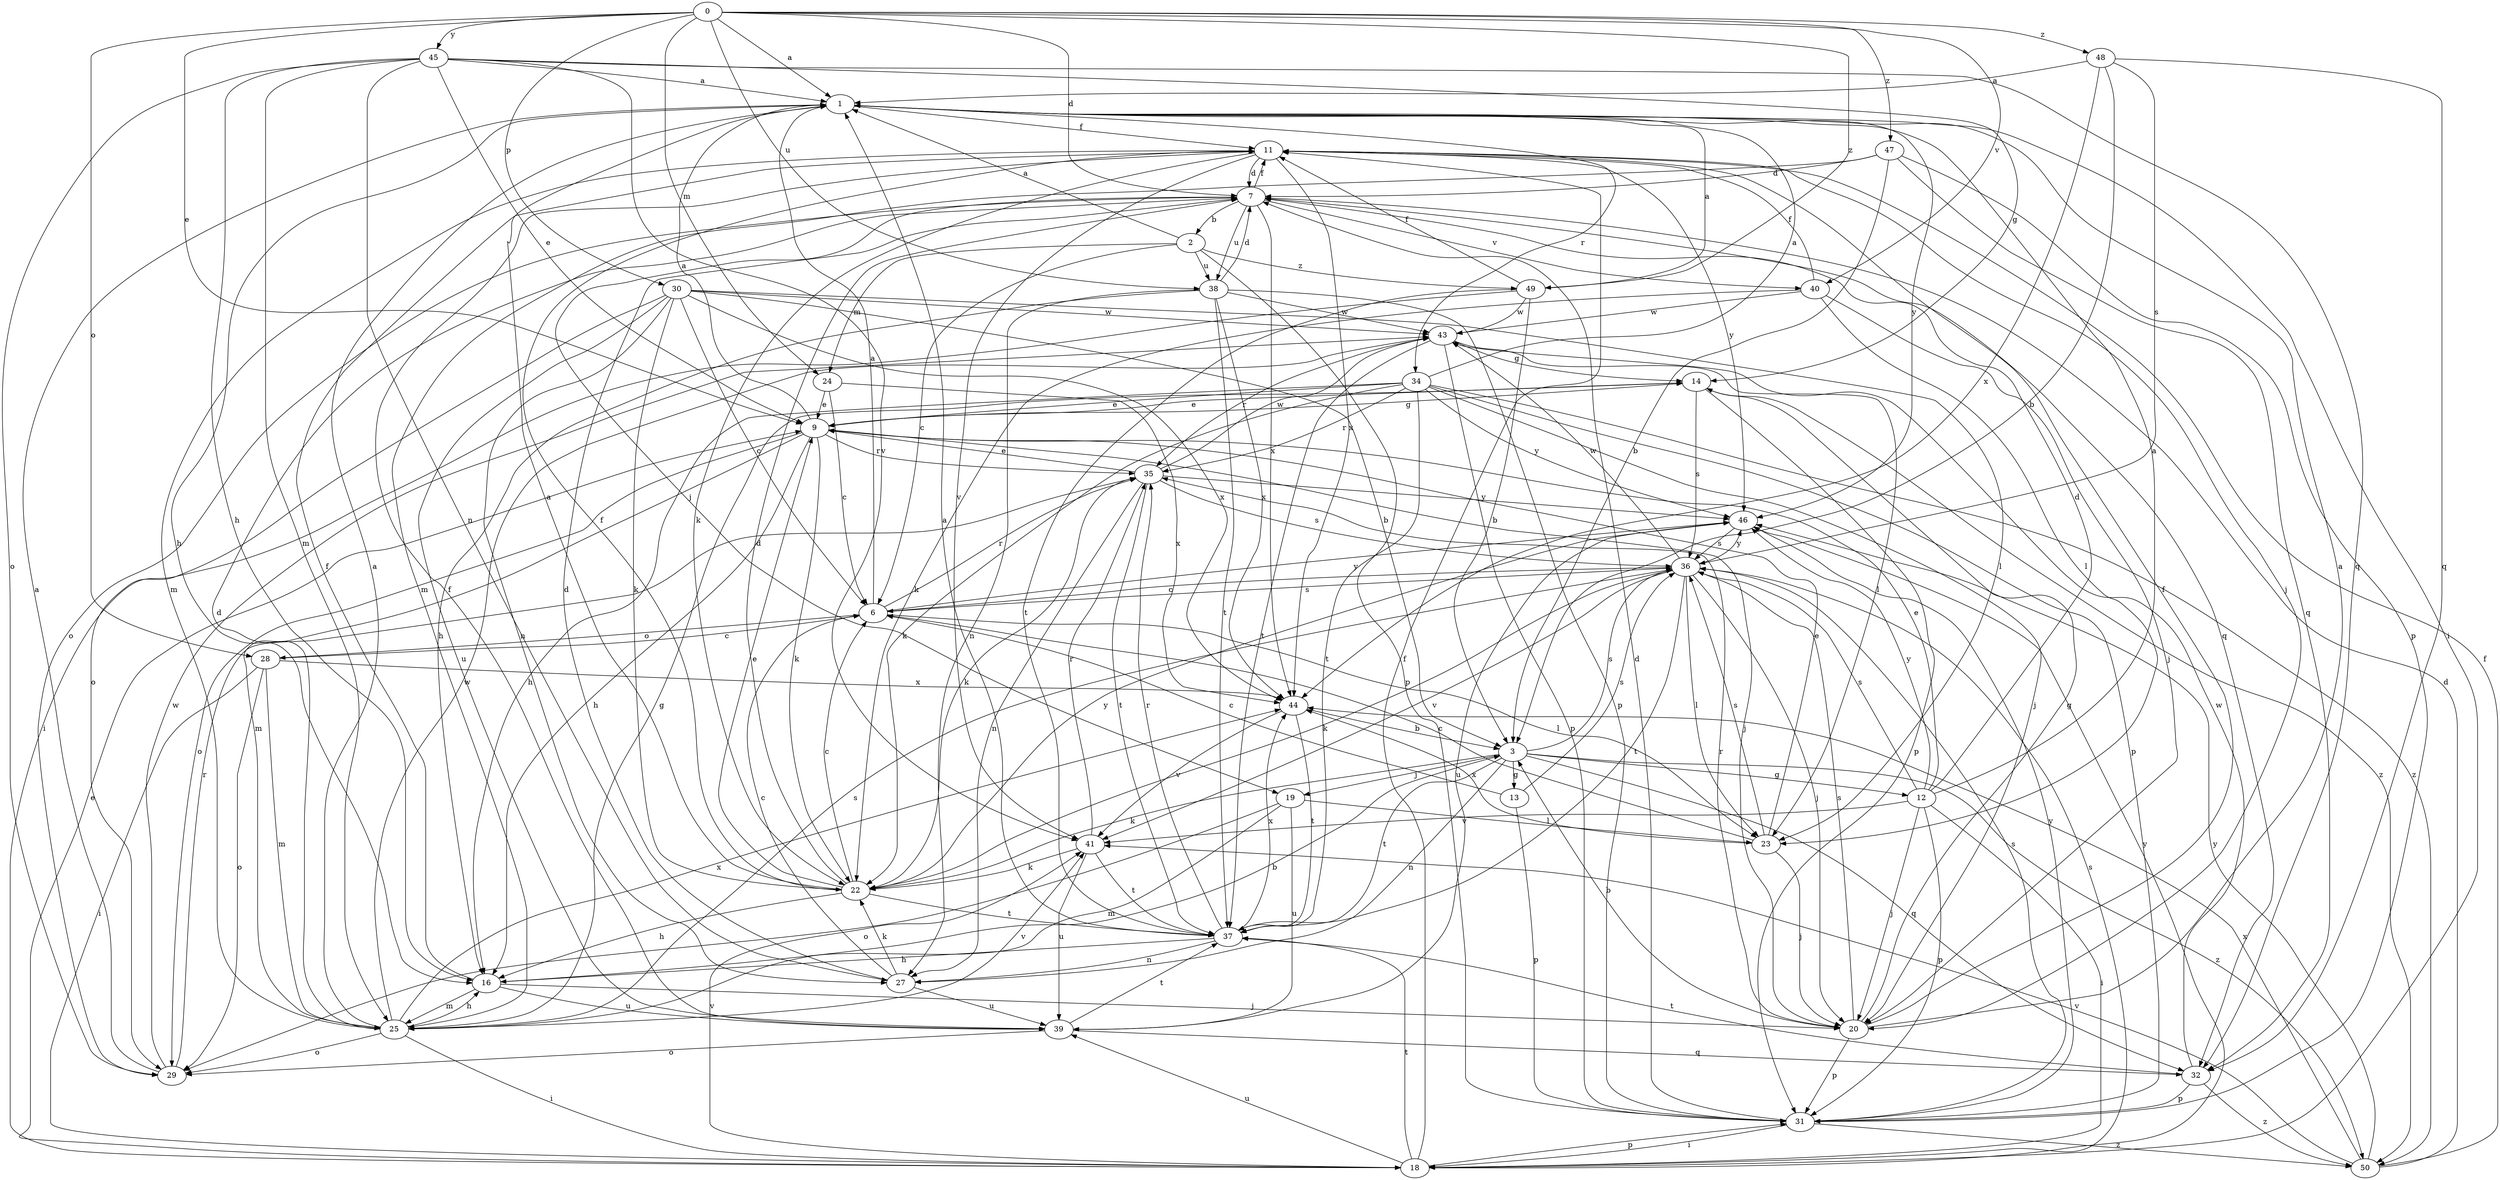 strict digraph  {
0;
1;
2;
3;
6;
7;
9;
11;
12;
13;
14;
16;
18;
19;
20;
22;
23;
24;
25;
27;
28;
29;
30;
31;
32;
34;
35;
36;
37;
38;
39;
40;
41;
43;
44;
45;
46;
47;
48;
49;
50;
0 -> 1  [label=a];
0 -> 7  [label=d];
0 -> 9  [label=e];
0 -> 24  [label=m];
0 -> 28  [label=o];
0 -> 30  [label=p];
0 -> 38  [label=u];
0 -> 40  [label=v];
0 -> 45  [label=y];
0 -> 47  [label=z];
0 -> 48  [label=z];
0 -> 49  [label=z];
1 -> 11  [label=f];
1 -> 16  [label=h];
1 -> 18  [label=i];
1 -> 34  [label=r];
1 -> 46  [label=y];
2 -> 1  [label=a];
2 -> 6  [label=c];
2 -> 24  [label=m];
2 -> 31  [label=p];
2 -> 38  [label=u];
2 -> 49  [label=z];
3 -> 12  [label=g];
3 -> 13  [label=g];
3 -> 19  [label=j];
3 -> 22  [label=k];
3 -> 27  [label=n];
3 -> 32  [label=q];
3 -> 36  [label=s];
3 -> 37  [label=t];
3 -> 50  [label=z];
6 -> 1  [label=a];
6 -> 23  [label=l];
6 -> 28  [label=o];
6 -> 35  [label=r];
6 -> 36  [label=s];
6 -> 46  [label=y];
7 -> 2  [label=b];
7 -> 11  [label=f];
7 -> 19  [label=j];
7 -> 29  [label=o];
7 -> 32  [label=q];
7 -> 38  [label=u];
7 -> 40  [label=v];
7 -> 44  [label=x];
9 -> 1  [label=a];
9 -> 14  [label=g];
9 -> 16  [label=h];
9 -> 20  [label=j];
9 -> 22  [label=k];
9 -> 25  [label=m];
9 -> 29  [label=o];
9 -> 35  [label=r];
11 -> 7  [label=d];
11 -> 20  [label=j];
11 -> 22  [label=k];
11 -> 25  [label=m];
11 -> 41  [label=v];
11 -> 44  [label=x];
11 -> 46  [label=y];
12 -> 1  [label=a];
12 -> 7  [label=d];
12 -> 9  [label=e];
12 -> 18  [label=i];
12 -> 20  [label=j];
12 -> 31  [label=p];
12 -> 36  [label=s];
12 -> 41  [label=v];
12 -> 46  [label=y];
13 -> 6  [label=c];
13 -> 31  [label=p];
13 -> 36  [label=s];
14 -> 9  [label=e];
14 -> 31  [label=p];
14 -> 36  [label=s];
14 -> 50  [label=z];
16 -> 3  [label=b];
16 -> 11  [label=f];
16 -> 20  [label=j];
16 -> 25  [label=m];
16 -> 39  [label=u];
18 -> 9  [label=e];
18 -> 11  [label=f];
18 -> 31  [label=p];
18 -> 36  [label=s];
18 -> 37  [label=t];
18 -> 39  [label=u];
18 -> 41  [label=v];
18 -> 46  [label=y];
19 -> 23  [label=l];
19 -> 25  [label=m];
19 -> 29  [label=o];
19 -> 39  [label=u];
20 -> 1  [label=a];
20 -> 3  [label=b];
20 -> 11  [label=f];
20 -> 14  [label=g];
20 -> 31  [label=p];
20 -> 35  [label=r];
20 -> 36  [label=s];
22 -> 1  [label=a];
22 -> 6  [label=c];
22 -> 7  [label=d];
22 -> 9  [label=e];
22 -> 11  [label=f];
22 -> 16  [label=h];
22 -> 37  [label=t];
22 -> 46  [label=y];
23 -> 6  [label=c];
23 -> 9  [label=e];
23 -> 20  [label=j];
23 -> 36  [label=s];
23 -> 44  [label=x];
24 -> 6  [label=c];
24 -> 9  [label=e];
24 -> 44  [label=x];
25 -> 1  [label=a];
25 -> 7  [label=d];
25 -> 14  [label=g];
25 -> 16  [label=h];
25 -> 18  [label=i];
25 -> 29  [label=o];
25 -> 36  [label=s];
25 -> 41  [label=v];
25 -> 43  [label=w];
25 -> 44  [label=x];
27 -> 6  [label=c];
27 -> 7  [label=d];
27 -> 22  [label=k];
27 -> 39  [label=u];
28 -> 6  [label=c];
28 -> 18  [label=i];
28 -> 25  [label=m];
28 -> 29  [label=o];
28 -> 44  [label=x];
29 -> 1  [label=a];
29 -> 35  [label=r];
29 -> 43  [label=w];
30 -> 3  [label=b];
30 -> 6  [label=c];
30 -> 22  [label=k];
30 -> 23  [label=l];
30 -> 27  [label=n];
30 -> 29  [label=o];
30 -> 39  [label=u];
30 -> 43  [label=w];
30 -> 44  [label=x];
31 -> 7  [label=d];
31 -> 18  [label=i];
31 -> 36  [label=s];
31 -> 46  [label=y];
31 -> 50  [label=z];
32 -> 31  [label=p];
32 -> 37  [label=t];
32 -> 43  [label=w];
32 -> 50  [label=z];
34 -> 1  [label=a];
34 -> 9  [label=e];
34 -> 16  [label=h];
34 -> 20  [label=j];
34 -> 22  [label=k];
34 -> 31  [label=p];
34 -> 35  [label=r];
34 -> 37  [label=t];
34 -> 46  [label=y];
34 -> 50  [label=z];
35 -> 9  [label=e];
35 -> 22  [label=k];
35 -> 27  [label=n];
35 -> 36  [label=s];
35 -> 37  [label=t];
35 -> 43  [label=w];
35 -> 46  [label=y];
36 -> 6  [label=c];
36 -> 20  [label=j];
36 -> 22  [label=k];
36 -> 23  [label=l];
36 -> 37  [label=t];
36 -> 41  [label=v];
36 -> 43  [label=w];
36 -> 46  [label=y];
37 -> 1  [label=a];
37 -> 16  [label=h];
37 -> 27  [label=n];
37 -> 35  [label=r];
37 -> 44  [label=x];
38 -> 7  [label=d];
38 -> 16  [label=h];
38 -> 27  [label=n];
38 -> 31  [label=p];
38 -> 37  [label=t];
38 -> 43  [label=w];
38 -> 44  [label=x];
39 -> 11  [label=f];
39 -> 29  [label=o];
39 -> 32  [label=q];
39 -> 37  [label=t];
40 -> 11  [label=f];
40 -> 20  [label=j];
40 -> 22  [label=k];
40 -> 23  [label=l];
40 -> 43  [label=w];
41 -> 22  [label=k];
41 -> 35  [label=r];
41 -> 37  [label=t];
41 -> 39  [label=u];
43 -> 14  [label=g];
43 -> 23  [label=l];
43 -> 31  [label=p];
43 -> 35  [label=r];
43 -> 37  [label=t];
44 -> 3  [label=b];
44 -> 37  [label=t];
44 -> 41  [label=v];
45 -> 1  [label=a];
45 -> 9  [label=e];
45 -> 14  [label=g];
45 -> 16  [label=h];
45 -> 25  [label=m];
45 -> 27  [label=n];
45 -> 29  [label=o];
45 -> 32  [label=q];
45 -> 41  [label=v];
46 -> 36  [label=s];
46 -> 39  [label=u];
47 -> 3  [label=b];
47 -> 7  [label=d];
47 -> 25  [label=m];
47 -> 31  [label=p];
47 -> 32  [label=q];
48 -> 1  [label=a];
48 -> 3  [label=b];
48 -> 32  [label=q];
48 -> 36  [label=s];
48 -> 44  [label=x];
49 -> 1  [label=a];
49 -> 3  [label=b];
49 -> 11  [label=f];
49 -> 18  [label=i];
49 -> 37  [label=t];
49 -> 43  [label=w];
50 -> 7  [label=d];
50 -> 11  [label=f];
50 -> 41  [label=v];
50 -> 44  [label=x];
50 -> 46  [label=y];
}
